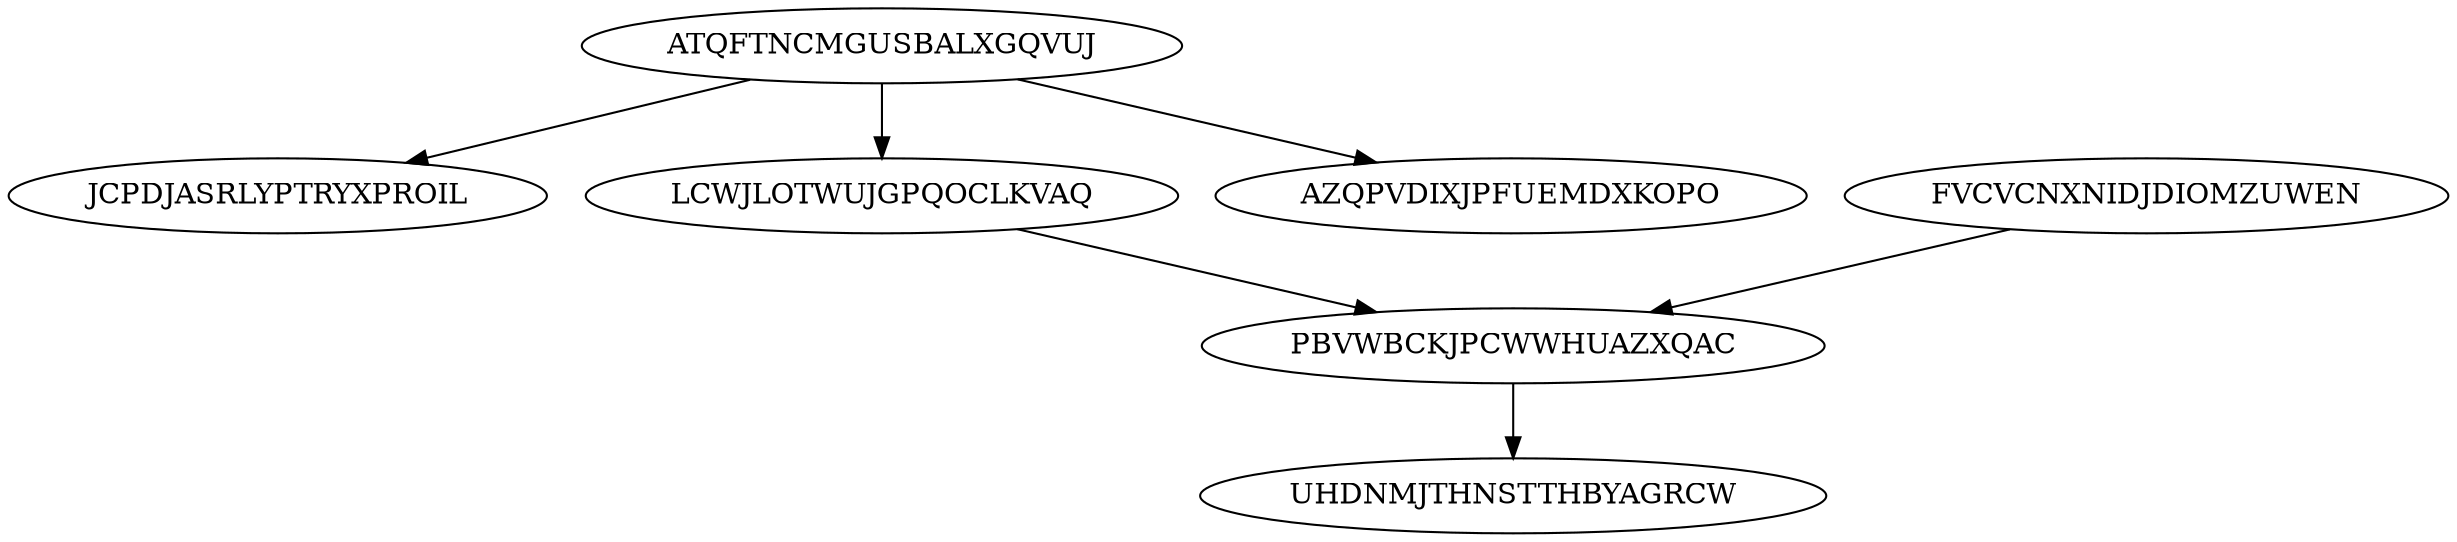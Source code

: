 digraph "N7M6" {
	ATQFTNCMGUSBALXGQVUJ			[Weight=14, Start=0, Processor=1];
	FVCVCNXNIDJDIOMZUWEN			[Weight=11, Start=0, Processor=2];
	JCPDJASRLYPTRYXPROIL			[Weight=13, Start=26, Processor=2];
	LCWJLOTWUJGPQOCLKVAQ			[Weight=11, Start=14, Processor=1];
	PBVWBCKJPCWWHUAZXQAC			[Weight=16, Start=28, Processor=1];
	AZQPVDIXJPFUEMDXKOPO			[Weight=12, Start=39, Processor=2];
	UHDNMJTHNSTTHBYAGRCW			[Weight=18, Start=44, Processor=1];
	PBVWBCKJPCWWHUAZXQAC -> UHDNMJTHNSTTHBYAGRCW		[Weight=19];
	FVCVCNXNIDJDIOMZUWEN -> PBVWBCKJPCWWHUAZXQAC		[Weight=17];
	ATQFTNCMGUSBALXGQVUJ -> LCWJLOTWUJGPQOCLKVAQ		[Weight=15];
	ATQFTNCMGUSBALXGQVUJ -> JCPDJASRLYPTRYXPROIL		[Weight=12];
	ATQFTNCMGUSBALXGQVUJ -> AZQPVDIXJPFUEMDXKOPO		[Weight=16];
	LCWJLOTWUJGPQOCLKVAQ -> PBVWBCKJPCWWHUAZXQAC		[Weight=17];
}
